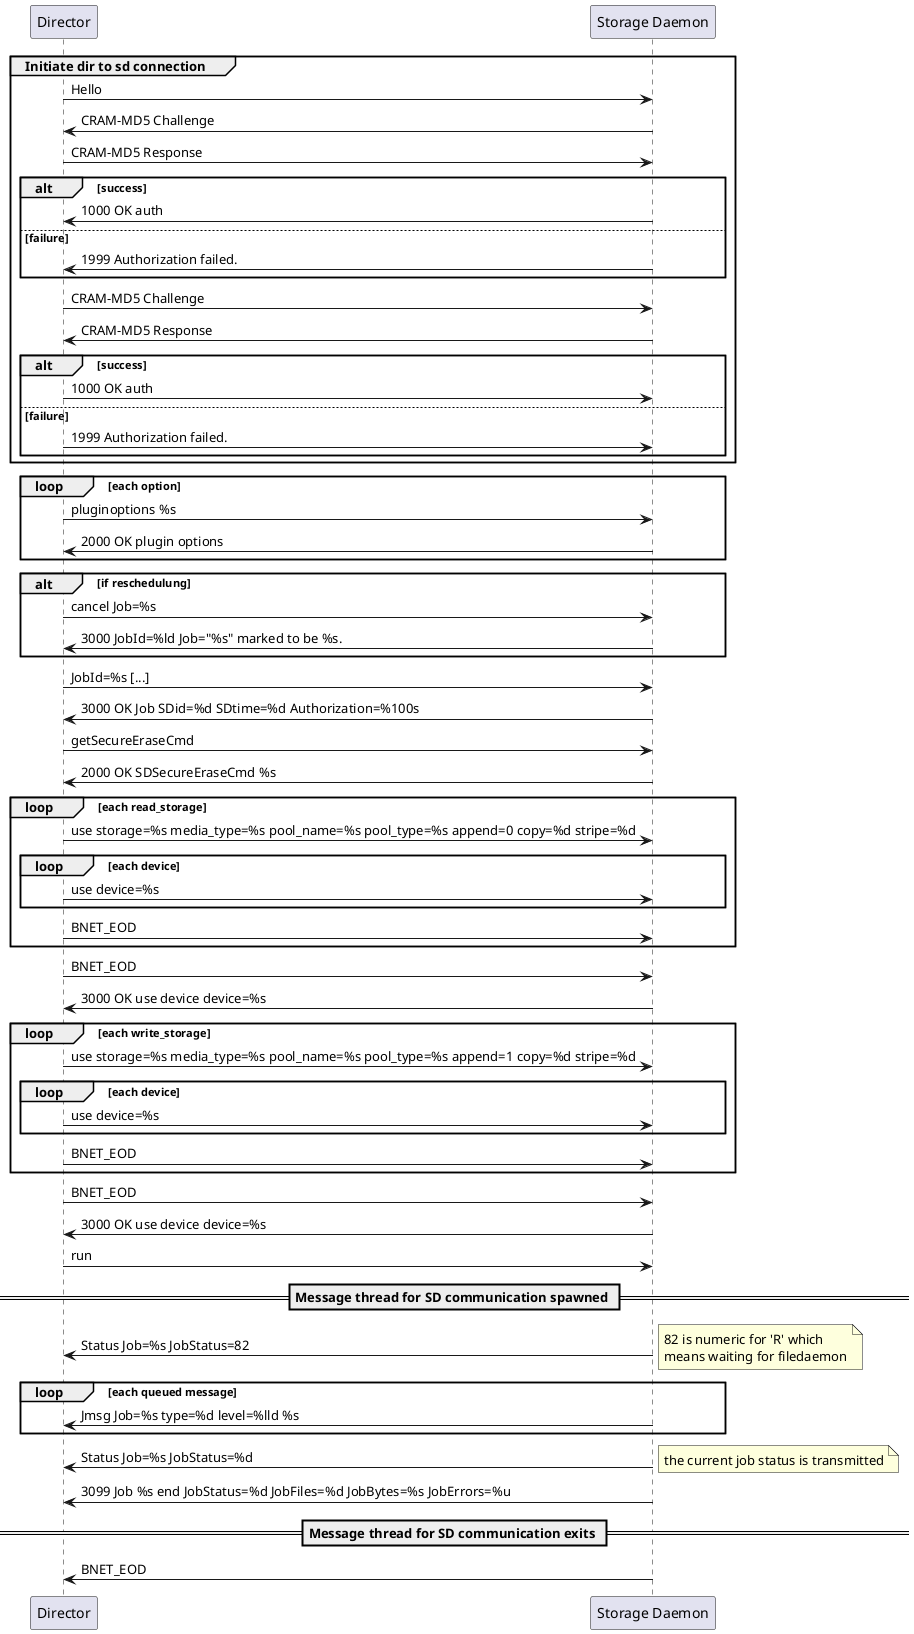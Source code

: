 @startuml
participant d as "Director"
participant s as "Storage Daemon"
group Initiate dir to sd connection
  d -> s : Hello
  s -> d : CRAM-MD5 Challenge
  d -> s : CRAM-MD5 Response
  alt success
    s -> d : 1000 OK auth
  else failure
    s -> d : 1999 Authorization failed.
  end
  d -> s : CRAM-MD5 Challenge
  s -> d : CRAM-MD5 Response
  alt success
    d -> s : 1000 OK auth
  else failure
    d -> s : 1999 Authorization failed.
  end
end
loop each option
  d -> s : pluginoptions %s
  s -> d : 2000 OK plugin options
end
alt if reschedulung
  d -> s : cancel Job=%s
  s -> d : 3000 JobId=%ld Job="%s" marked to be %s.
end
d -> s : JobId=%s [...]
s -> d : 3000 OK Job SDid=%d SDtime=%d Authorization=%100s
d -> s : getSecureEraseCmd
s -> d : 2000 OK SDSecureEraseCmd %s
loop each read_storage
  d -> s : use storage=%s media_type=%s pool_name=%s pool_type=%s append=0 copy=%d stripe=%d
  loop each device
    d -> s : use device=%s
  end
  d -> s : BNET_EOD
end
d -> s : BNET_EOD
s -> d : 3000 OK use device device=%s
loop each write_storage
  d -> s : use storage=%s media_type=%s pool_name=%s pool_type=%s append=1 copy=%d stripe=%d
  loop each device
    d -> s : use device=%s
  end
  d -> s : BNET_EOD
end
d -> s : BNET_EOD
s -> d : 3000 OK use device device=%s
d -> s : run
' done till here
== Message thread for SD communication spawned ==
s -> d : Status Job=%s JobStatus=82
note right
  82 is numeric for 'R' which
  means waiting for filedaemon
end note

loop each queued message
  s -> d : Jmsg Job=%s type=%d level=%lld %s
end
s -> d : Status Job=%s JobStatus=%d
note right
  the current job status is transmitted
end note
s -> d : 3099 Job %s end JobStatus=%d JobFiles=%d JobBytes=%s JobErrors=%u
== Message thread for SD communication exits ==
s -> d : BNET_EOD
@enduml
